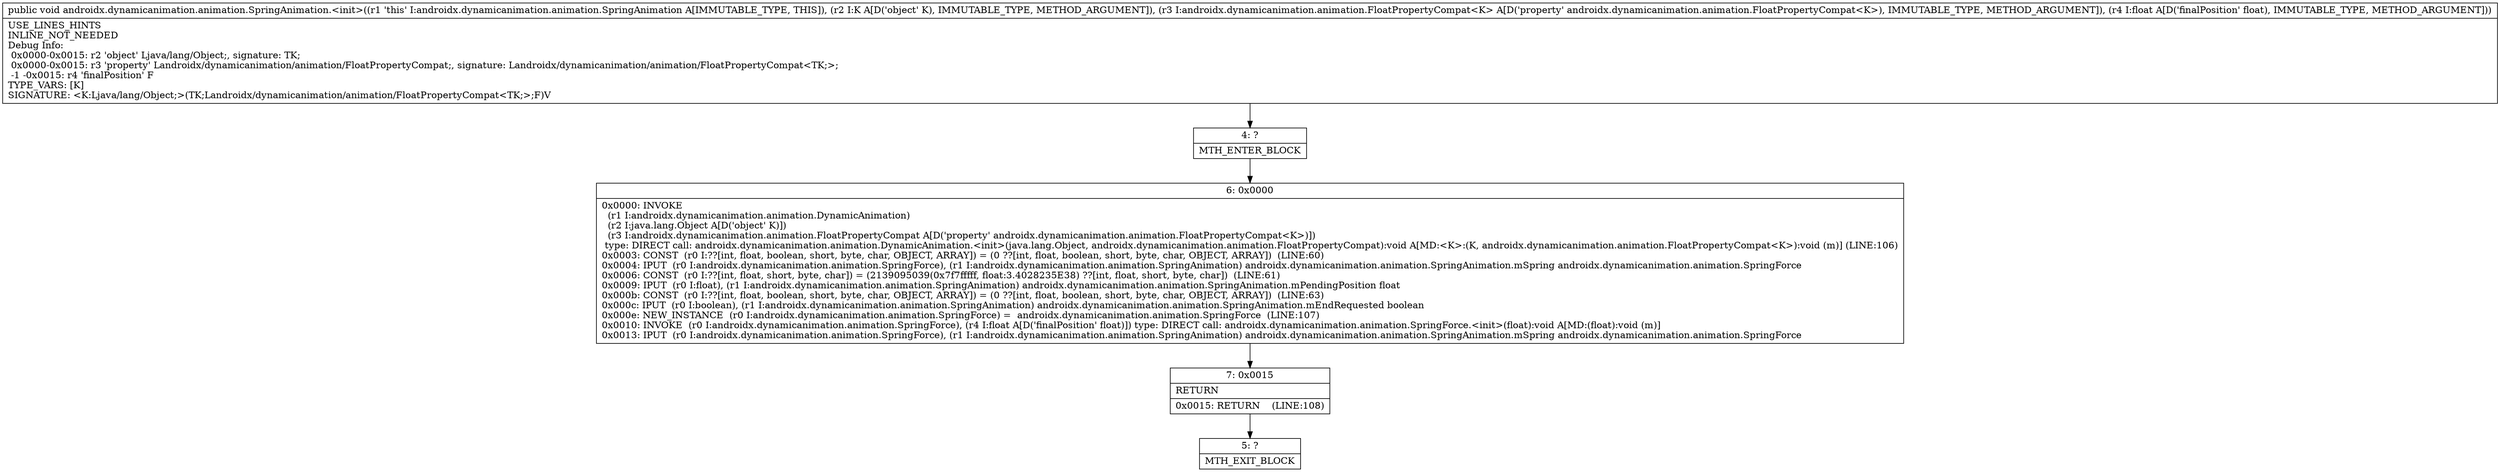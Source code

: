 digraph "CFG forandroidx.dynamicanimation.animation.SpringAnimation.\<init\>(Ljava\/lang\/Object;Landroidx\/dynamicanimation\/animation\/FloatPropertyCompat;F)V" {
Node_4 [shape=record,label="{4\:\ ?|MTH_ENTER_BLOCK\l}"];
Node_6 [shape=record,label="{6\:\ 0x0000|0x0000: INVOKE  \l  (r1 I:androidx.dynamicanimation.animation.DynamicAnimation)\l  (r2 I:java.lang.Object A[D('object' K)])\l  (r3 I:androidx.dynamicanimation.animation.FloatPropertyCompat A[D('property' androidx.dynamicanimation.animation.FloatPropertyCompat\<K\>)])\l type: DIRECT call: androidx.dynamicanimation.animation.DynamicAnimation.\<init\>(java.lang.Object, androidx.dynamicanimation.animation.FloatPropertyCompat):void A[MD:\<K\>:(K, androidx.dynamicanimation.animation.FloatPropertyCompat\<K\>):void (m)] (LINE:106)\l0x0003: CONST  (r0 I:??[int, float, boolean, short, byte, char, OBJECT, ARRAY]) = (0 ??[int, float, boolean, short, byte, char, OBJECT, ARRAY])  (LINE:60)\l0x0004: IPUT  (r0 I:androidx.dynamicanimation.animation.SpringForce), (r1 I:androidx.dynamicanimation.animation.SpringAnimation) androidx.dynamicanimation.animation.SpringAnimation.mSpring androidx.dynamicanimation.animation.SpringForce \l0x0006: CONST  (r0 I:??[int, float, short, byte, char]) = (2139095039(0x7f7fffff, float:3.4028235E38) ??[int, float, short, byte, char])  (LINE:61)\l0x0009: IPUT  (r0 I:float), (r1 I:androidx.dynamicanimation.animation.SpringAnimation) androidx.dynamicanimation.animation.SpringAnimation.mPendingPosition float \l0x000b: CONST  (r0 I:??[int, float, boolean, short, byte, char, OBJECT, ARRAY]) = (0 ??[int, float, boolean, short, byte, char, OBJECT, ARRAY])  (LINE:63)\l0x000c: IPUT  (r0 I:boolean), (r1 I:androidx.dynamicanimation.animation.SpringAnimation) androidx.dynamicanimation.animation.SpringAnimation.mEndRequested boolean \l0x000e: NEW_INSTANCE  (r0 I:androidx.dynamicanimation.animation.SpringForce) =  androidx.dynamicanimation.animation.SpringForce  (LINE:107)\l0x0010: INVOKE  (r0 I:androidx.dynamicanimation.animation.SpringForce), (r4 I:float A[D('finalPosition' float)]) type: DIRECT call: androidx.dynamicanimation.animation.SpringForce.\<init\>(float):void A[MD:(float):void (m)]\l0x0013: IPUT  (r0 I:androidx.dynamicanimation.animation.SpringForce), (r1 I:androidx.dynamicanimation.animation.SpringAnimation) androidx.dynamicanimation.animation.SpringAnimation.mSpring androidx.dynamicanimation.animation.SpringForce \l}"];
Node_7 [shape=record,label="{7\:\ 0x0015|RETURN\l|0x0015: RETURN    (LINE:108)\l}"];
Node_5 [shape=record,label="{5\:\ ?|MTH_EXIT_BLOCK\l}"];
MethodNode[shape=record,label="{public void androidx.dynamicanimation.animation.SpringAnimation.\<init\>((r1 'this' I:androidx.dynamicanimation.animation.SpringAnimation A[IMMUTABLE_TYPE, THIS]), (r2 I:K A[D('object' K), IMMUTABLE_TYPE, METHOD_ARGUMENT]), (r3 I:androidx.dynamicanimation.animation.FloatPropertyCompat\<K\> A[D('property' androidx.dynamicanimation.animation.FloatPropertyCompat\<K\>), IMMUTABLE_TYPE, METHOD_ARGUMENT]), (r4 I:float A[D('finalPosition' float), IMMUTABLE_TYPE, METHOD_ARGUMENT]))  | USE_LINES_HINTS\lINLINE_NOT_NEEDED\lDebug Info:\l  0x0000\-0x0015: r2 'object' Ljava\/lang\/Object;, signature: TK;\l  0x0000\-0x0015: r3 'property' Landroidx\/dynamicanimation\/animation\/FloatPropertyCompat;, signature: Landroidx\/dynamicanimation\/animation\/FloatPropertyCompat\<TK;\>;\l  \-1 \-0x0015: r4 'finalPosition' F\lTYPE_VARS: [K]\lSIGNATURE: \<K:Ljava\/lang\/Object;\>(TK;Landroidx\/dynamicanimation\/animation\/FloatPropertyCompat\<TK;\>;F)V\l}"];
MethodNode -> Node_4;Node_4 -> Node_6;
Node_6 -> Node_7;
Node_7 -> Node_5;
}

